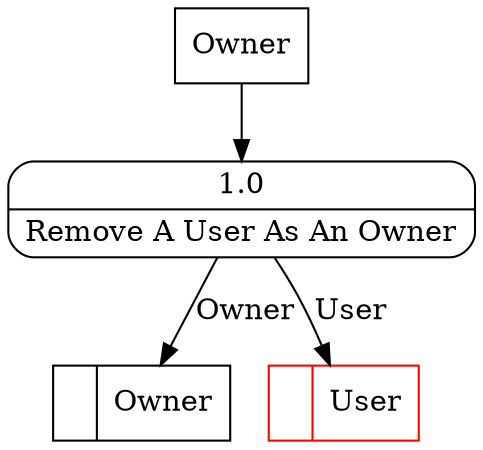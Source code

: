digraph dfd2{ 
node[shape=record]
200 [label="<f0>  |<f1> Owner " ];
201 [label="<f0>  |<f1> User " color=red];
202 [label="Owner" shape=box];
203 [label="{<f0> 1.0|<f1> Remove A User As An Owner }" shape=Mrecord];
202 -> 203
203 -> 201 [label="User"]
203 -> 200 [label="Owner"]
}